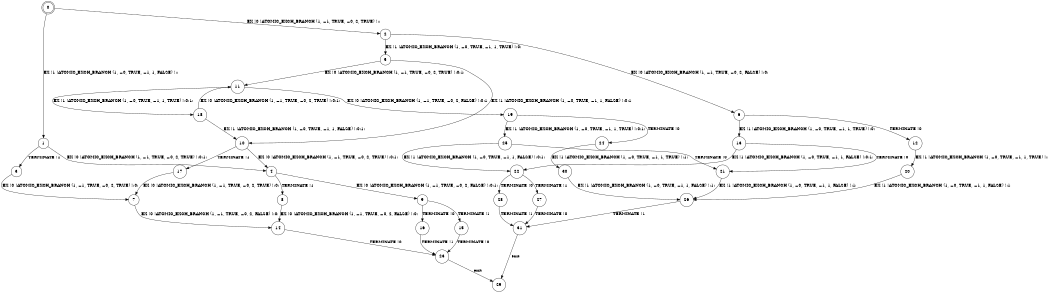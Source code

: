 digraph BCG {
size = "7, 10.5";
center = TRUE;
node [shape = circle];
0 [peripheries = 2];
0 -> 1 [label = "EX !1 !ATOMIC_EXCH_BRANCH (1, +0, TRUE, +1, 1, FALSE) !::"];
0 -> 2 [label = "EX !0 !ATOMIC_EXCH_BRANCH (1, +1, TRUE, +0, 2, TRUE) !::"];
1 -> 3 [label = "TERMINATE !1"];
1 -> 4 [label = "EX !0 !ATOMIC_EXCH_BRANCH (1, +1, TRUE, +0, 2, TRUE) !:0:1:"];
2 -> 5 [label = "EX !1 !ATOMIC_EXCH_BRANCH (1, +0, TRUE, +1, 1, TRUE) !:0:"];
2 -> 6 [label = "EX !0 !ATOMIC_EXCH_BRANCH (1, +1, TRUE, +0, 2, FALSE) !:0:"];
3 -> 7 [label = "EX !0 !ATOMIC_EXCH_BRANCH (1, +1, TRUE, +0, 2, TRUE) !:0:"];
4 -> 8 [label = "TERMINATE !1"];
4 -> 9 [label = "EX !0 !ATOMIC_EXCH_BRANCH (1, +1, TRUE, +0, 2, FALSE) !:0:1:"];
5 -> 10 [label = "EX !1 !ATOMIC_EXCH_BRANCH (1, +0, TRUE, +1, 1, FALSE) !:0:1:"];
5 -> 11 [label = "EX !0 !ATOMIC_EXCH_BRANCH (1, +1, TRUE, +0, 2, TRUE) !:0:1:"];
6 -> 12 [label = "TERMINATE !0"];
6 -> 13 [label = "EX !1 !ATOMIC_EXCH_BRANCH (1, +0, TRUE, +1, 1, TRUE) !:0:"];
7 -> 14 [label = "EX !0 !ATOMIC_EXCH_BRANCH (1, +1, TRUE, +0, 2, FALSE) !:0:"];
8 -> 14 [label = "EX !0 !ATOMIC_EXCH_BRANCH (1, +1, TRUE, +0, 2, FALSE) !:0:"];
9 -> 15 [label = "TERMINATE !1"];
9 -> 16 [label = "TERMINATE !0"];
10 -> 17 [label = "TERMINATE !1"];
10 -> 4 [label = "EX !0 !ATOMIC_EXCH_BRANCH (1, +1, TRUE, +0, 2, TRUE) !:0:1:"];
11 -> 18 [label = "EX !1 !ATOMIC_EXCH_BRANCH (1, +0, TRUE, +1, 1, TRUE) !:0:1:"];
11 -> 19 [label = "EX !0 !ATOMIC_EXCH_BRANCH (1, +1, TRUE, +0, 2, FALSE) !:0:1:"];
12 -> 20 [label = "EX !1 !ATOMIC_EXCH_BRANCH (1, +0, TRUE, +1, 1, TRUE) !::"];
13 -> 21 [label = "TERMINATE !0"];
13 -> 22 [label = "EX !1 !ATOMIC_EXCH_BRANCH (1, +0, TRUE, +1, 1, FALSE) !:0:1:"];
14 -> 23 [label = "TERMINATE !0"];
15 -> 23 [label = "TERMINATE !0"];
16 -> 23 [label = "TERMINATE !1"];
17 -> 7 [label = "EX !0 !ATOMIC_EXCH_BRANCH (1, +1, TRUE, +0, 2, TRUE) !:0:"];
18 -> 10 [label = "EX !1 !ATOMIC_EXCH_BRANCH (1, +0, TRUE, +1, 1, FALSE) !:0:1:"];
18 -> 11 [label = "EX !0 !ATOMIC_EXCH_BRANCH (1, +1, TRUE, +0, 2, TRUE) !:0:1:"];
19 -> 24 [label = "TERMINATE !0"];
19 -> 25 [label = "EX !1 !ATOMIC_EXCH_BRANCH (1, +0, TRUE, +1, 1, TRUE) !:0:1:"];
20 -> 26 [label = "EX !1 !ATOMIC_EXCH_BRANCH (1, +0, TRUE, +1, 1, FALSE) !:1:"];
21 -> 26 [label = "EX !1 !ATOMIC_EXCH_BRANCH (1, +0, TRUE, +1, 1, FALSE) !:1:"];
22 -> 27 [label = "TERMINATE !1"];
22 -> 28 [label = "TERMINATE !0"];
23 -> 29 [label = "exit"];
24 -> 30 [label = "EX !1 !ATOMIC_EXCH_BRANCH (1, +0, TRUE, +1, 1, TRUE) !:1:"];
25 -> 21 [label = "TERMINATE !0"];
25 -> 22 [label = "EX !1 !ATOMIC_EXCH_BRANCH (1, +0, TRUE, +1, 1, FALSE) !:0:1:"];
26 -> 31 [label = "TERMINATE !1"];
27 -> 31 [label = "TERMINATE !0"];
28 -> 31 [label = "TERMINATE !1"];
30 -> 26 [label = "EX !1 !ATOMIC_EXCH_BRANCH (1, +0, TRUE, +1, 1, FALSE) !:1:"];
31 -> 29 [label = "exit"];
}
